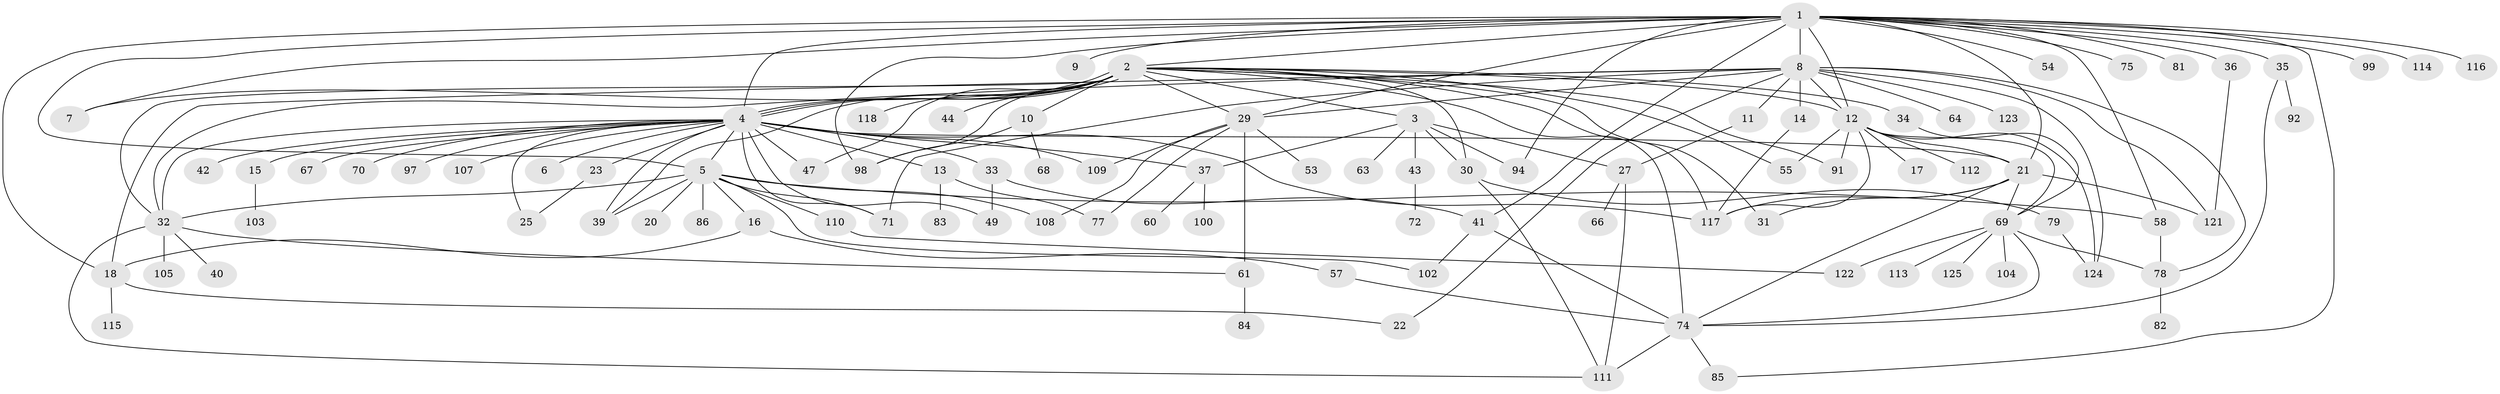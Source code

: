 // Generated by graph-tools (version 1.1) at 2025/23/03/03/25 07:23:48]
// undirected, 96 vertices, 157 edges
graph export_dot {
graph [start="1"]
  node [color=gray90,style=filled];
  1 [super="+24"];
  2 [super="+28"];
  3 [super="+51"];
  4 [super="+87"];
  5 [super="+48"];
  6;
  7 [super="+93"];
  8 [super="+45"];
  9;
  10;
  11 [super="+88"];
  12 [super="+50"];
  13 [super="+89"];
  14;
  15 [super="+126"];
  16;
  17;
  18 [super="+19"];
  20;
  21 [super="+26"];
  22;
  23;
  25;
  27 [super="+106"];
  29 [super="+46"];
  30 [super="+56"];
  31;
  32 [super="+38"];
  33;
  34 [super="+65"];
  35 [super="+59"];
  36 [super="+52"];
  37 [super="+73"];
  39;
  40;
  41 [super="+62"];
  42;
  43;
  44;
  47;
  49;
  53;
  54;
  55;
  57;
  58 [super="+76"];
  60;
  61;
  63 [super="+90"];
  64;
  66 [super="+127"];
  67;
  68;
  69 [super="+80"];
  70;
  71;
  72;
  74 [super="+96"];
  75;
  77 [super="+119"];
  78;
  79 [super="+95"];
  81;
  82;
  83;
  84;
  85;
  86;
  91;
  92;
  94 [super="+101"];
  97;
  98;
  99;
  100;
  102;
  103;
  104;
  105;
  107;
  108;
  109;
  110;
  111;
  112;
  113;
  114;
  115;
  116;
  117 [super="+120"];
  118;
  121;
  122;
  123;
  124;
  125;
  1 -- 2;
  1 -- 4 [weight=2];
  1 -- 5;
  1 -- 7;
  1 -- 8;
  1 -- 9;
  1 -- 12 [weight=2];
  1 -- 18 [weight=2];
  1 -- 21;
  1 -- 29;
  1 -- 35;
  1 -- 36;
  1 -- 41;
  1 -- 54;
  1 -- 75;
  1 -- 81;
  1 -- 85;
  1 -- 94 [weight=2];
  1 -- 98;
  1 -- 99;
  1 -- 114;
  1 -- 116;
  1 -- 58;
  2 -- 3;
  2 -- 4 [weight=2];
  2 -- 4;
  2 -- 4;
  2 -- 7;
  2 -- 10;
  2 -- 12;
  2 -- 30;
  2 -- 31;
  2 -- 32;
  2 -- 34;
  2 -- 39;
  2 -- 44;
  2 -- 47;
  2 -- 55;
  2 -- 74;
  2 -- 91;
  2 -- 118;
  2 -- 117;
  2 -- 29;
  2 -- 98;
  3 -- 27;
  3 -- 37;
  3 -- 43;
  3 -- 63;
  3 -- 94;
  3 -- 30;
  4 -- 5 [weight=2];
  4 -- 6;
  4 -- 13;
  4 -- 15;
  4 -- 21;
  4 -- 23;
  4 -- 32;
  4 -- 33;
  4 -- 37;
  4 -- 39;
  4 -- 42;
  4 -- 47;
  4 -- 49;
  4 -- 67;
  4 -- 70;
  4 -- 71;
  4 -- 97;
  4 -- 107;
  4 -- 109;
  4 -- 117;
  4 -- 25;
  5 -- 16;
  5 -- 20;
  5 -- 58;
  5 -- 102;
  5 -- 110;
  5 -- 86;
  5 -- 39;
  5 -- 71;
  5 -- 108;
  5 -- 32;
  8 -- 11;
  8 -- 14;
  8 -- 22;
  8 -- 32;
  8 -- 64;
  8 -- 71;
  8 -- 78;
  8 -- 121;
  8 -- 123;
  8 -- 124;
  8 -- 12;
  8 -- 18;
  8 -- 29;
  10 -- 68;
  10 -- 98;
  11 -- 27;
  12 -- 17;
  12 -- 21;
  12 -- 55;
  12 -- 69;
  12 -- 91;
  12 -- 124;
  12 -- 112;
  12 -- 117;
  13 -- 77;
  13 -- 83;
  14 -- 117;
  15 -- 103;
  16 -- 57;
  16 -- 18;
  18 -- 22;
  18 -- 115;
  21 -- 31;
  21 -- 69;
  21 -- 117;
  21 -- 121;
  21 -- 74;
  23 -- 25;
  27 -- 66;
  27 -- 111;
  29 -- 61 [weight=2];
  29 -- 108;
  29 -- 109;
  29 -- 77;
  29 -- 53;
  30 -- 79;
  30 -- 111;
  32 -- 40;
  32 -- 61;
  32 -- 105;
  32 -- 111;
  33 -- 49;
  33 -- 41;
  34 -- 69;
  35 -- 74;
  35 -- 92;
  36 -- 121;
  37 -- 60;
  37 -- 100;
  41 -- 102;
  41 -- 74;
  43 -- 72;
  57 -- 74;
  58 -- 78;
  61 -- 84;
  69 -- 74;
  69 -- 78;
  69 -- 104;
  69 -- 113;
  69 -- 122;
  69 -- 125;
  74 -- 85;
  74 -- 111;
  78 -- 82;
  79 -- 124;
  110 -- 122;
}
